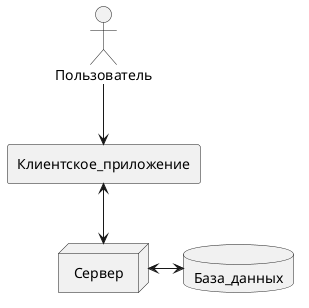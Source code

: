@startuml
'https://plantuml.com/deployment-diagram

actor Пользователь

agent Клиентское_приложение


database База_данных

node Сервер

Пользователь --> Клиентское_приложение
Клиентское_приложение <--> Сервер
Сервер <-> База_данных

@enduml